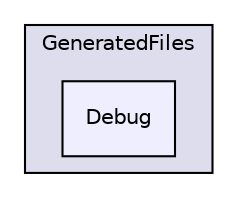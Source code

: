 digraph "C:/Users/Ogrigorieva/Visual Studio 2015/Projects/Personal/MattyNotes/GeneratedFiles/Debug" {
  compound=true
  node [ fontsize="10", fontname="Helvetica"];
  edge [ labelfontsize="10", labelfontname="Helvetica"];
  subgraph clusterdir_77ce10564dc86f72f037886423fd4767 {
    graph [ bgcolor="#ddddee", pencolor="black", label="GeneratedFiles" fontname="Helvetica", fontsize="10", URL="dir_77ce10564dc86f72f037886423fd4767.html"]
  dir_743b024040fcbec255f5fd7b89e43e5c [shape=box, label="Debug", style="filled", fillcolor="#eeeeff", pencolor="black", URL="dir_743b024040fcbec255f5fd7b89e43e5c.html"];
  }
}
